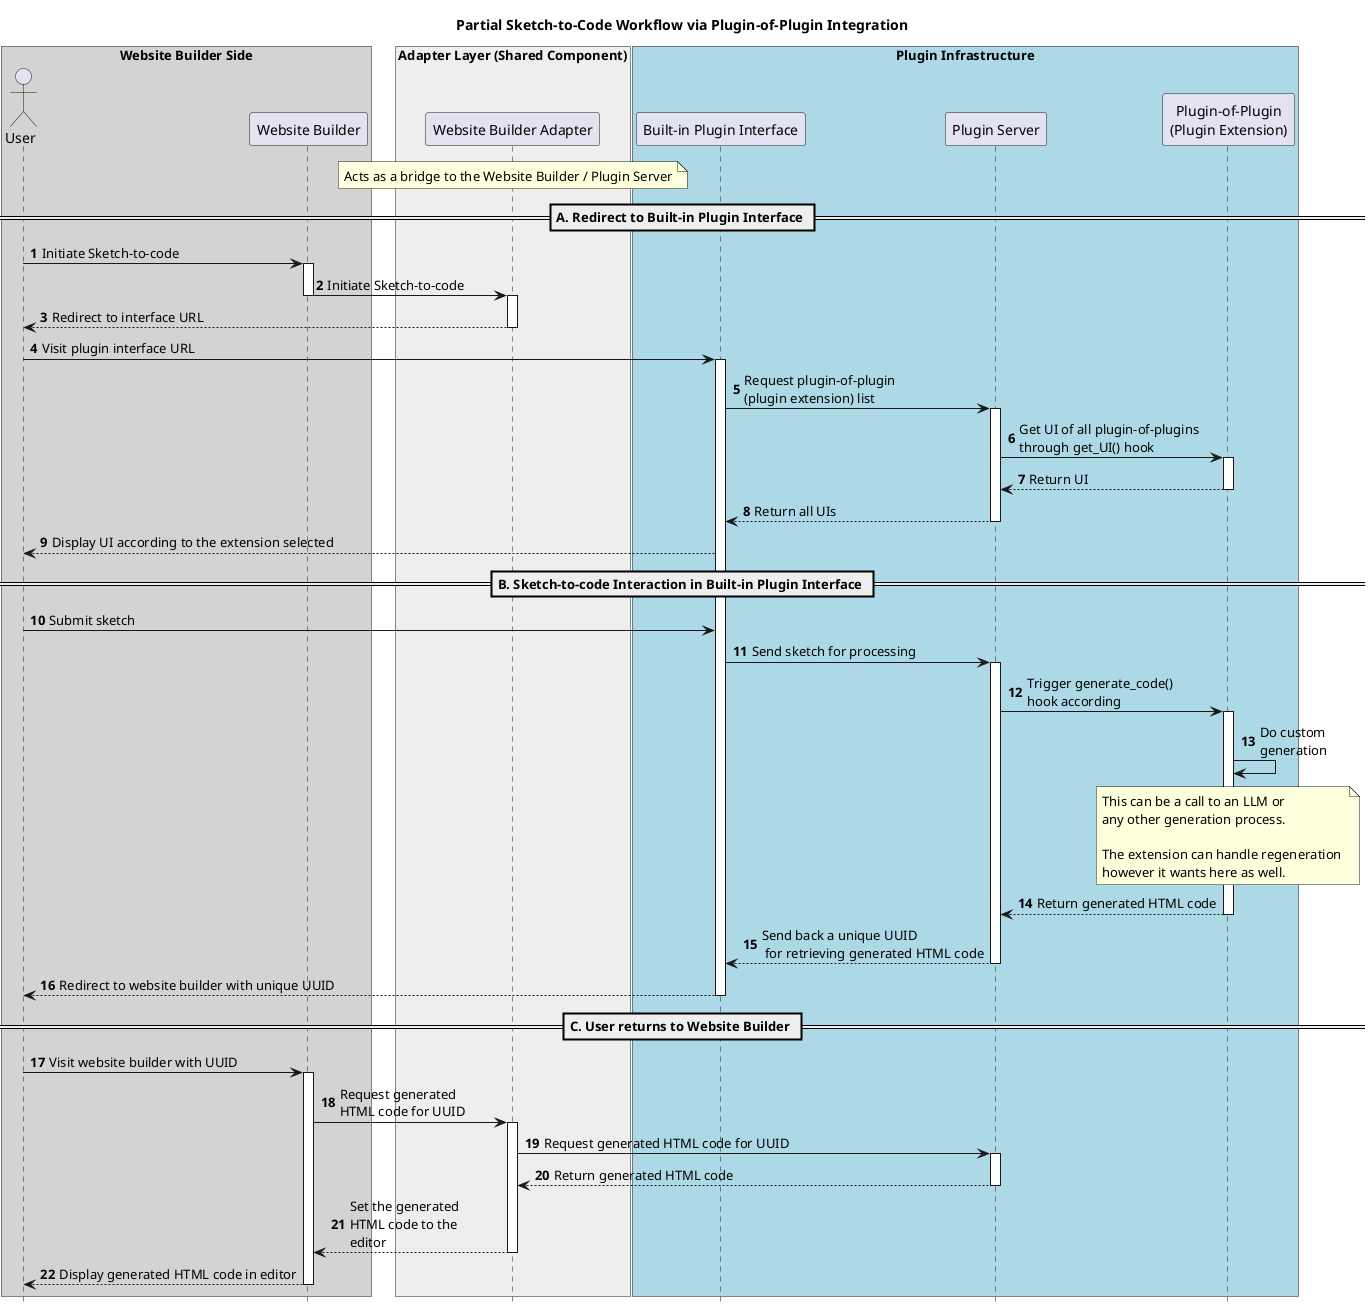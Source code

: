 @startuml Sketch-to-code

title Partial Sketch-to-Code Workflow via Plugin-of-Plugin Integration
skinparam Padding 0
skinparam BoxPadding 0


hide footbox
box "Website Builder Side" #lightgray
    actor User as usr
    participant "Website Builder" as wb
end box
box "Adapter Layer (Shared Component)" #EEEEEE
    participant "Website Builder Adapter" as wbAdapter
    note over wbAdapter
        Acts as a bridge to the Website Builder / Plugin Server
    end note
end box
box "Plugin Infrastructure" #lightblue
  participant "Built-in Plugin Interface" as interface
  participant "Plugin Server" as server
  participant "Plugin-of-Plugin\n(Plugin Extension)" as extension
end box

autonumber
== A. Redirect to Built-in Plugin Interface ==
usr -> wb: Initiate Sketch-to-code
activate wb
wb -> wbAdapter: Initiate Sketch-to-code
deactivate wb
activate wbAdapter
wbAdapter --> usr: Redirect to interface URL
deactivate wbAdapter
usr -> interface: Visit plugin interface URL
activate interface
interface -> server: Request plugin-of-plugin\n(plugin extension) list
activate server
server -> extension: Get UI of all plugin-of-plugins\nthrough get_UI() hook
activate extension
extension --> server: Return UI
deactivate extension
server --> interface: Return all UIs
deactivate server

interface --> usr: Display UI according to the extension selected

== B. Sketch-to-code Interaction in Built-in Plugin Interface ==

usr -> interface: Submit sketch
interface -> server: Send sketch for processing
activate server
server -> extension: Trigger generate_code()\nhook according 
activate extension
extension -> extension: Do custom\ngeneration
note over extension
    This can be a call to an LLM or 
    any other generation process.

    The extension can handle regeneration 
    however it wants here as well.
end note
extension --> server: Return generated HTML code
deactivate extension
server --> interface: Send back a unique UUID \n for retrieving generated HTML code
deactivate server
interface --> usr: Redirect to website builder with unique UUID
deactivate interface

== C. User returns to Website Builder ==
usr -> wb: Visit website builder with UUID
activate wb
wb -> wbAdapter: Request generated\nHTML code for UUID
activate wbAdapter
wbAdapter -> server: Request generated HTML code for UUID
activate server
server --> wbAdapter: Return generated HTML code
deactivate server
wbAdapter --> wb: Set the generated\nHTML code to the\neditor
deactivate wbAdapter
wb --> usr: Display generated HTML code in editor
deactivate wb
@enduml
